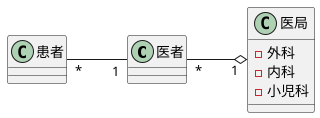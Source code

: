 @startuml 演習３－２
left to right direction
class 医者{
}
class 患者{
}
class 医局{
    -外科
    -内科
    -小児科
}
患者"*" -- "1"医者
医者"*" --o "1"医局
@enduml